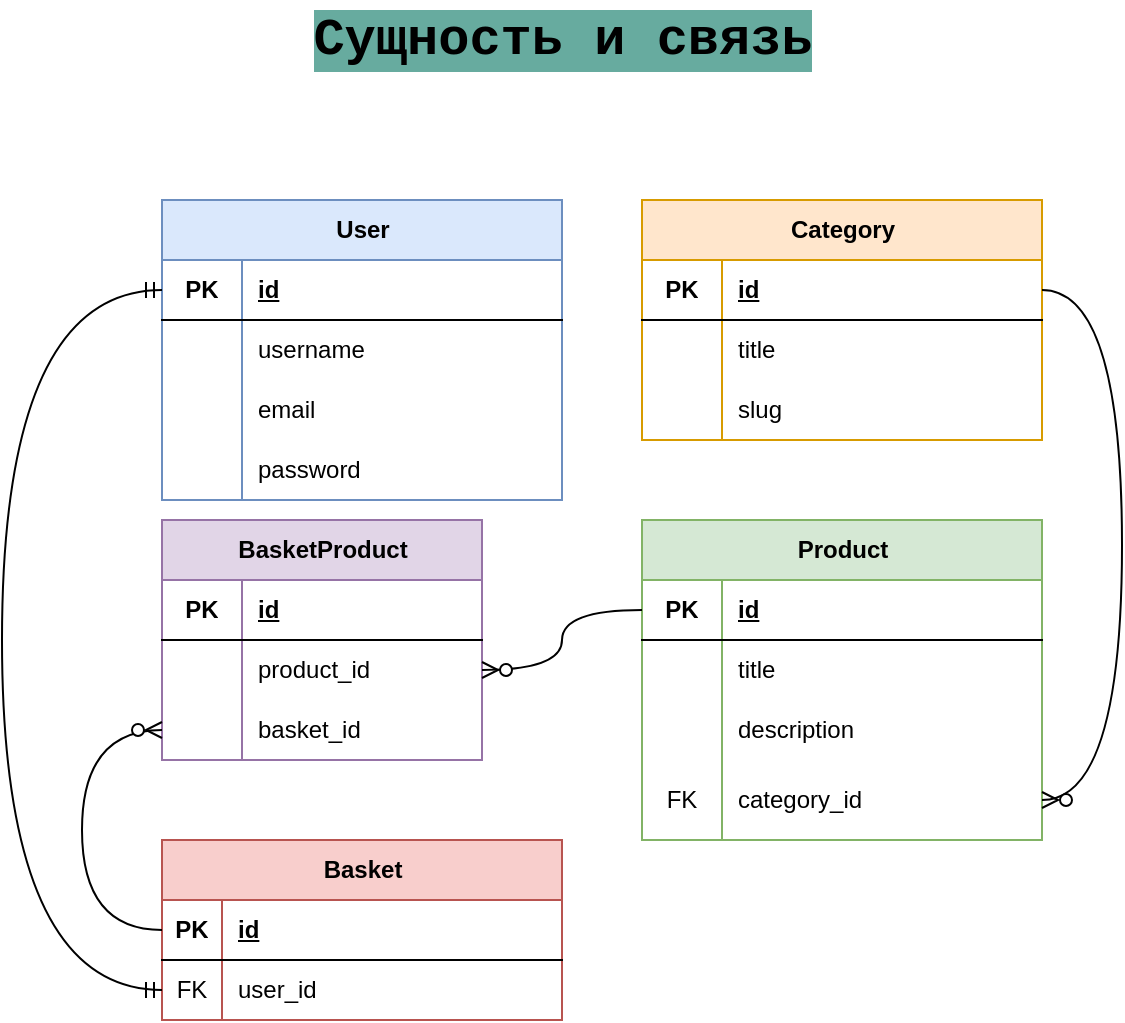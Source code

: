 <mxfile version="25.0.1">
  <diagram name="Страница — 1" id="kVejoXZJusIypEpfNUad">
    <mxGraphModel dx="1434" dy="778" grid="1" gridSize="10" guides="1" tooltips="1" connect="1" arrows="1" fold="1" page="1" pageScale="1" pageWidth="827" pageHeight="1169" math="0" shadow="0">
      <root>
        <mxCell id="0" />
        <mxCell id="1" parent="0" />
        <mxCell id="fBDcvhPQRqMNowicCML6-1" value="User" style="shape=table;startSize=30;container=1;collapsible=1;childLayout=tableLayout;fixedRows=1;rowLines=0;fontStyle=1;align=center;resizeLast=1;html=1;fillColor=#dae8fc;strokeColor=#6c8ebf;" parent="1" vertex="1">
          <mxGeometry x="214" y="140" width="200" height="150" as="geometry" />
        </mxCell>
        <mxCell id="fBDcvhPQRqMNowicCML6-2" value="" style="shape=tableRow;horizontal=0;startSize=0;swimlaneHead=0;swimlaneBody=0;fillColor=none;collapsible=0;dropTarget=0;points=[[0,0.5],[1,0.5]];portConstraint=eastwest;top=0;left=0;right=0;bottom=1;" parent="fBDcvhPQRqMNowicCML6-1" vertex="1">
          <mxGeometry y="30" width="200" height="30" as="geometry" />
        </mxCell>
        <mxCell id="fBDcvhPQRqMNowicCML6-3" value="PK" style="shape=partialRectangle;connectable=0;fillColor=none;top=0;left=0;bottom=0;right=0;fontStyle=1;overflow=hidden;whiteSpace=wrap;html=1;" parent="fBDcvhPQRqMNowicCML6-2" vertex="1">
          <mxGeometry width="40" height="30" as="geometry">
            <mxRectangle width="40" height="30" as="alternateBounds" />
          </mxGeometry>
        </mxCell>
        <mxCell id="fBDcvhPQRqMNowicCML6-4" value="id" style="shape=partialRectangle;connectable=0;fillColor=none;top=0;left=0;bottom=0;right=0;align=left;spacingLeft=6;fontStyle=5;overflow=hidden;whiteSpace=wrap;html=1;" parent="fBDcvhPQRqMNowicCML6-2" vertex="1">
          <mxGeometry x="40" width="160" height="30" as="geometry">
            <mxRectangle width="160" height="30" as="alternateBounds" />
          </mxGeometry>
        </mxCell>
        <mxCell id="fBDcvhPQRqMNowicCML6-5" value="" style="shape=tableRow;horizontal=0;startSize=0;swimlaneHead=0;swimlaneBody=0;fillColor=none;collapsible=0;dropTarget=0;points=[[0,0.5],[1,0.5]];portConstraint=eastwest;top=0;left=0;right=0;bottom=0;" parent="fBDcvhPQRqMNowicCML6-1" vertex="1">
          <mxGeometry y="60" width="200" height="30" as="geometry" />
        </mxCell>
        <mxCell id="fBDcvhPQRqMNowicCML6-6" value="" style="shape=partialRectangle;connectable=0;fillColor=none;top=0;left=0;bottom=0;right=0;editable=1;overflow=hidden;whiteSpace=wrap;html=1;" parent="fBDcvhPQRqMNowicCML6-5" vertex="1">
          <mxGeometry width="40" height="30" as="geometry">
            <mxRectangle width="40" height="30" as="alternateBounds" />
          </mxGeometry>
        </mxCell>
        <mxCell id="fBDcvhPQRqMNowicCML6-7" value="&lt;div&gt;username&lt;span style=&quot;white-space: pre;&quot;&gt;&#x9;&lt;/span&gt;&lt;/div&gt;" style="shape=partialRectangle;connectable=0;fillColor=none;top=0;left=0;bottom=0;right=0;align=left;spacingLeft=6;overflow=hidden;whiteSpace=wrap;html=1;" parent="fBDcvhPQRqMNowicCML6-5" vertex="1">
          <mxGeometry x="40" width="160" height="30" as="geometry">
            <mxRectangle width="160" height="30" as="alternateBounds" />
          </mxGeometry>
        </mxCell>
        <mxCell id="fBDcvhPQRqMNowicCML6-8" value="" style="shape=tableRow;horizontal=0;startSize=0;swimlaneHead=0;swimlaneBody=0;fillColor=none;collapsible=0;dropTarget=0;points=[[0,0.5],[1,0.5]];portConstraint=eastwest;top=0;left=0;right=0;bottom=0;" parent="fBDcvhPQRqMNowicCML6-1" vertex="1">
          <mxGeometry y="90" width="200" height="30" as="geometry" />
        </mxCell>
        <mxCell id="fBDcvhPQRqMNowicCML6-9" value="" style="shape=partialRectangle;connectable=0;fillColor=none;top=0;left=0;bottom=0;right=0;editable=1;overflow=hidden;whiteSpace=wrap;html=1;" parent="fBDcvhPQRqMNowicCML6-8" vertex="1">
          <mxGeometry width="40" height="30" as="geometry">
            <mxRectangle width="40" height="30" as="alternateBounds" />
          </mxGeometry>
        </mxCell>
        <mxCell id="fBDcvhPQRqMNowicCML6-10" value="email" style="shape=partialRectangle;connectable=0;fillColor=none;top=0;left=0;bottom=0;right=0;align=left;spacingLeft=6;overflow=hidden;whiteSpace=wrap;html=1;" parent="fBDcvhPQRqMNowicCML6-8" vertex="1">
          <mxGeometry x="40" width="160" height="30" as="geometry">
            <mxRectangle width="160" height="30" as="alternateBounds" />
          </mxGeometry>
        </mxCell>
        <mxCell id="fBDcvhPQRqMNowicCML6-11" value="" style="shape=tableRow;horizontal=0;startSize=0;swimlaneHead=0;swimlaneBody=0;fillColor=none;collapsible=0;dropTarget=0;points=[[0,0.5],[1,0.5]];portConstraint=eastwest;top=0;left=0;right=0;bottom=0;" parent="fBDcvhPQRqMNowicCML6-1" vertex="1">
          <mxGeometry y="120" width="200" height="30" as="geometry" />
        </mxCell>
        <mxCell id="fBDcvhPQRqMNowicCML6-12" value="" style="shape=partialRectangle;connectable=0;fillColor=none;top=0;left=0;bottom=0;right=0;editable=1;overflow=hidden;whiteSpace=wrap;html=1;" parent="fBDcvhPQRqMNowicCML6-11" vertex="1">
          <mxGeometry width="40" height="30" as="geometry">
            <mxRectangle width="40" height="30" as="alternateBounds" />
          </mxGeometry>
        </mxCell>
        <mxCell id="fBDcvhPQRqMNowicCML6-13" value="password" style="shape=partialRectangle;connectable=0;fillColor=none;top=0;left=0;bottom=0;right=0;align=left;spacingLeft=6;overflow=hidden;whiteSpace=wrap;html=1;" parent="fBDcvhPQRqMNowicCML6-11" vertex="1">
          <mxGeometry x="40" width="160" height="30" as="geometry">
            <mxRectangle width="160" height="30" as="alternateBounds" />
          </mxGeometry>
        </mxCell>
        <mxCell id="fBDcvhPQRqMNowicCML6-14" value="Category" style="shape=table;startSize=30;container=1;collapsible=1;childLayout=tableLayout;fixedRows=1;rowLines=0;fontStyle=1;align=center;resizeLast=1;html=1;fillColor=#ffe6cc;strokeColor=#d79b00;" parent="1" vertex="1">
          <mxGeometry x="454" y="140" width="200" height="120" as="geometry" />
        </mxCell>
        <mxCell id="fBDcvhPQRqMNowicCML6-15" value="" style="shape=tableRow;horizontal=0;startSize=0;swimlaneHead=0;swimlaneBody=0;fillColor=none;collapsible=0;dropTarget=0;points=[[0,0.5],[1,0.5]];portConstraint=eastwest;top=0;left=0;right=0;bottom=1;" parent="fBDcvhPQRqMNowicCML6-14" vertex="1">
          <mxGeometry y="30" width="200" height="30" as="geometry" />
        </mxCell>
        <mxCell id="fBDcvhPQRqMNowicCML6-16" value="PK" style="shape=partialRectangle;connectable=0;fillColor=none;top=0;left=0;bottom=0;right=0;fontStyle=1;overflow=hidden;whiteSpace=wrap;html=1;" parent="fBDcvhPQRqMNowicCML6-15" vertex="1">
          <mxGeometry width="40" height="30" as="geometry">
            <mxRectangle width="40" height="30" as="alternateBounds" />
          </mxGeometry>
        </mxCell>
        <mxCell id="fBDcvhPQRqMNowicCML6-17" value="id" style="shape=partialRectangle;connectable=0;fillColor=none;top=0;left=0;bottom=0;right=0;align=left;spacingLeft=6;fontStyle=5;overflow=hidden;whiteSpace=wrap;html=1;" parent="fBDcvhPQRqMNowicCML6-15" vertex="1">
          <mxGeometry x="40" width="160" height="30" as="geometry">
            <mxRectangle width="160" height="30" as="alternateBounds" />
          </mxGeometry>
        </mxCell>
        <mxCell id="fBDcvhPQRqMNowicCML6-18" value="" style="shape=tableRow;horizontal=0;startSize=0;swimlaneHead=0;swimlaneBody=0;fillColor=none;collapsible=0;dropTarget=0;points=[[0,0.5],[1,0.5]];portConstraint=eastwest;top=0;left=0;right=0;bottom=0;" parent="fBDcvhPQRqMNowicCML6-14" vertex="1">
          <mxGeometry y="60" width="200" height="30" as="geometry" />
        </mxCell>
        <mxCell id="fBDcvhPQRqMNowicCML6-19" value="" style="shape=partialRectangle;connectable=0;fillColor=none;top=0;left=0;bottom=0;right=0;editable=1;overflow=hidden;whiteSpace=wrap;html=1;" parent="fBDcvhPQRqMNowicCML6-18" vertex="1">
          <mxGeometry width="40" height="30" as="geometry">
            <mxRectangle width="40" height="30" as="alternateBounds" />
          </mxGeometry>
        </mxCell>
        <mxCell id="fBDcvhPQRqMNowicCML6-20" value="title" style="shape=partialRectangle;connectable=0;fillColor=none;top=0;left=0;bottom=0;right=0;align=left;spacingLeft=6;overflow=hidden;whiteSpace=wrap;html=1;" parent="fBDcvhPQRqMNowicCML6-18" vertex="1">
          <mxGeometry x="40" width="160" height="30" as="geometry">
            <mxRectangle width="160" height="30" as="alternateBounds" />
          </mxGeometry>
        </mxCell>
        <mxCell id="fBDcvhPQRqMNowicCML6-21" value="" style="shape=tableRow;horizontal=0;startSize=0;swimlaneHead=0;swimlaneBody=0;fillColor=none;collapsible=0;dropTarget=0;points=[[0,0.5],[1,0.5]];portConstraint=eastwest;top=0;left=0;right=0;bottom=0;" parent="fBDcvhPQRqMNowicCML6-14" vertex="1">
          <mxGeometry y="90" width="200" height="30" as="geometry" />
        </mxCell>
        <mxCell id="fBDcvhPQRqMNowicCML6-22" value="" style="shape=partialRectangle;connectable=0;fillColor=none;top=0;left=0;bottom=0;right=0;editable=1;overflow=hidden;whiteSpace=wrap;html=1;" parent="fBDcvhPQRqMNowicCML6-21" vertex="1">
          <mxGeometry width="40" height="30" as="geometry">
            <mxRectangle width="40" height="30" as="alternateBounds" />
          </mxGeometry>
        </mxCell>
        <mxCell id="fBDcvhPQRqMNowicCML6-23" value="slug" style="shape=partialRectangle;connectable=0;fillColor=none;top=0;left=0;bottom=0;right=0;align=left;spacingLeft=6;overflow=hidden;whiteSpace=wrap;html=1;" parent="fBDcvhPQRqMNowicCML6-21" vertex="1">
          <mxGeometry x="40" width="160" height="30" as="geometry">
            <mxRectangle width="160" height="30" as="alternateBounds" />
          </mxGeometry>
        </mxCell>
        <mxCell id="fBDcvhPQRqMNowicCML6-27" value="Product" style="shape=table;startSize=30;container=1;collapsible=1;childLayout=tableLayout;fixedRows=1;rowLines=0;fontStyle=1;align=center;resizeLast=1;html=1;fillColor=#d5e8d4;strokeColor=#82b366;" parent="1" vertex="1">
          <mxGeometry x="454" y="300" width="200" height="160" as="geometry" />
        </mxCell>
        <mxCell id="fBDcvhPQRqMNowicCML6-28" value="" style="shape=tableRow;horizontal=0;startSize=0;swimlaneHead=0;swimlaneBody=0;fillColor=none;collapsible=0;dropTarget=0;points=[[0,0.5],[1,0.5]];portConstraint=eastwest;top=0;left=0;right=0;bottom=1;" parent="fBDcvhPQRqMNowicCML6-27" vertex="1">
          <mxGeometry y="30" width="200" height="30" as="geometry" />
        </mxCell>
        <mxCell id="fBDcvhPQRqMNowicCML6-29" value="PK" style="shape=partialRectangle;connectable=0;fillColor=none;top=0;left=0;bottom=0;right=0;fontStyle=1;overflow=hidden;whiteSpace=wrap;html=1;" parent="fBDcvhPQRqMNowicCML6-28" vertex="1">
          <mxGeometry width="40" height="30" as="geometry">
            <mxRectangle width="40" height="30" as="alternateBounds" />
          </mxGeometry>
        </mxCell>
        <mxCell id="fBDcvhPQRqMNowicCML6-30" value="id" style="shape=partialRectangle;connectable=0;fillColor=none;top=0;left=0;bottom=0;right=0;align=left;spacingLeft=6;fontStyle=5;overflow=hidden;whiteSpace=wrap;html=1;" parent="fBDcvhPQRqMNowicCML6-28" vertex="1">
          <mxGeometry x="40" width="160" height="30" as="geometry">
            <mxRectangle width="160" height="30" as="alternateBounds" />
          </mxGeometry>
        </mxCell>
        <mxCell id="fBDcvhPQRqMNowicCML6-31" value="" style="shape=tableRow;horizontal=0;startSize=0;swimlaneHead=0;swimlaneBody=0;fillColor=none;collapsible=0;dropTarget=0;points=[[0,0.5],[1,0.5]];portConstraint=eastwest;top=0;left=0;right=0;bottom=0;" parent="fBDcvhPQRqMNowicCML6-27" vertex="1">
          <mxGeometry y="60" width="200" height="30" as="geometry" />
        </mxCell>
        <mxCell id="fBDcvhPQRqMNowicCML6-32" value="" style="shape=partialRectangle;connectable=0;fillColor=none;top=0;left=0;bottom=0;right=0;editable=1;overflow=hidden;whiteSpace=wrap;html=1;" parent="fBDcvhPQRqMNowicCML6-31" vertex="1">
          <mxGeometry width="40" height="30" as="geometry">
            <mxRectangle width="40" height="30" as="alternateBounds" />
          </mxGeometry>
        </mxCell>
        <mxCell id="fBDcvhPQRqMNowicCML6-33" value="title" style="shape=partialRectangle;connectable=0;fillColor=none;top=0;left=0;bottom=0;right=0;align=left;spacingLeft=6;overflow=hidden;whiteSpace=wrap;html=1;" parent="fBDcvhPQRqMNowicCML6-31" vertex="1">
          <mxGeometry x="40" width="160" height="30" as="geometry">
            <mxRectangle width="160" height="30" as="alternateBounds" />
          </mxGeometry>
        </mxCell>
        <mxCell id="fBDcvhPQRqMNowicCML6-34" value="" style="shape=tableRow;horizontal=0;startSize=0;swimlaneHead=0;swimlaneBody=0;fillColor=none;collapsible=0;dropTarget=0;points=[[0,0.5],[1,0.5]];portConstraint=eastwest;top=0;left=0;right=0;bottom=0;" parent="fBDcvhPQRqMNowicCML6-27" vertex="1">
          <mxGeometry y="90" width="200" height="30" as="geometry" />
        </mxCell>
        <mxCell id="fBDcvhPQRqMNowicCML6-35" value="" style="shape=partialRectangle;connectable=0;fillColor=none;top=0;left=0;bottom=0;right=0;editable=1;overflow=hidden;whiteSpace=wrap;html=1;" parent="fBDcvhPQRqMNowicCML6-34" vertex="1">
          <mxGeometry width="40" height="30" as="geometry">
            <mxRectangle width="40" height="30" as="alternateBounds" />
          </mxGeometry>
        </mxCell>
        <mxCell id="fBDcvhPQRqMNowicCML6-36" value="description" style="shape=partialRectangle;connectable=0;fillColor=none;top=0;left=0;bottom=0;right=0;align=left;spacingLeft=6;overflow=hidden;whiteSpace=wrap;html=1;" parent="fBDcvhPQRqMNowicCML6-34" vertex="1">
          <mxGeometry x="40" width="160" height="30" as="geometry">
            <mxRectangle width="160" height="30" as="alternateBounds" />
          </mxGeometry>
        </mxCell>
        <mxCell id="fBDcvhPQRqMNowicCML6-37" value="" style="shape=tableRow;horizontal=0;startSize=0;swimlaneHead=0;swimlaneBody=0;fillColor=none;collapsible=0;dropTarget=0;points=[[0,0.5],[1,0.5]];portConstraint=eastwest;top=0;left=0;right=0;bottom=0;" parent="fBDcvhPQRqMNowicCML6-27" vertex="1">
          <mxGeometry y="120" width="200" height="40" as="geometry" />
        </mxCell>
        <mxCell id="fBDcvhPQRqMNowicCML6-38" value="FK" style="shape=partialRectangle;connectable=0;fillColor=none;top=0;left=0;bottom=0;right=0;fontStyle=0;overflow=hidden;whiteSpace=wrap;html=1;" parent="fBDcvhPQRqMNowicCML6-37" vertex="1">
          <mxGeometry width="40" height="40" as="geometry">
            <mxRectangle width="40" height="40" as="alternateBounds" />
          </mxGeometry>
        </mxCell>
        <mxCell id="fBDcvhPQRqMNowicCML6-39" value="category_id" style="shape=partialRectangle;connectable=0;fillColor=none;top=0;left=0;bottom=0;right=0;align=left;spacingLeft=6;fontStyle=0;overflow=hidden;whiteSpace=wrap;html=1;" parent="fBDcvhPQRqMNowicCML6-37" vertex="1">
          <mxGeometry x="40" width="160" height="40" as="geometry">
            <mxRectangle width="160" height="40" as="alternateBounds" />
          </mxGeometry>
        </mxCell>
        <mxCell id="fBDcvhPQRqMNowicCML6-40" value="" style="edgeStyle=orthogonalEdgeStyle;fontSize=12;html=1;endArrow=ERzeroToMany;endFill=1;rounded=0;exitX=1;exitY=0.5;exitDx=0;exitDy=0;entryX=1;entryY=0.5;entryDx=0;entryDy=0;curved=1;" parent="1" source="fBDcvhPQRqMNowicCML6-15" target="fBDcvhPQRqMNowicCML6-37" edge="1">
          <mxGeometry width="100" height="100" relative="1" as="geometry">
            <mxPoint x="374" y="520" as="sourcePoint" />
            <mxPoint x="474" y="420" as="targetPoint" />
            <Array as="points">
              <mxPoint x="694" y="185" />
              <mxPoint x="694" y="440" />
            </Array>
          </mxGeometry>
        </mxCell>
        <mxCell id="fBDcvhPQRqMNowicCML6-41" value="Basket" style="shape=table;startSize=30;container=1;collapsible=1;childLayout=tableLayout;fixedRows=1;rowLines=0;fontStyle=1;align=center;resizeLast=1;html=1;fillColor=#f8cecc;strokeColor=#b85450;" parent="1" vertex="1">
          <mxGeometry x="214" y="460" width="200" height="90" as="geometry" />
        </mxCell>
        <mxCell id="fBDcvhPQRqMNowicCML6-42" value="" style="shape=tableRow;horizontal=0;startSize=0;swimlaneHead=0;swimlaneBody=0;fillColor=none;collapsible=0;dropTarget=0;points=[[0,0.5],[1,0.5]];portConstraint=eastwest;top=0;left=0;right=0;bottom=1;" parent="fBDcvhPQRqMNowicCML6-41" vertex="1">
          <mxGeometry y="30" width="200" height="30" as="geometry" />
        </mxCell>
        <mxCell id="fBDcvhPQRqMNowicCML6-43" value="PK" style="shape=partialRectangle;connectable=0;fillColor=none;top=0;left=0;bottom=0;right=0;fontStyle=1;overflow=hidden;whiteSpace=wrap;html=1;" parent="fBDcvhPQRqMNowicCML6-42" vertex="1">
          <mxGeometry width="30" height="30" as="geometry">
            <mxRectangle width="30" height="30" as="alternateBounds" />
          </mxGeometry>
        </mxCell>
        <mxCell id="fBDcvhPQRqMNowicCML6-44" value="id" style="shape=partialRectangle;connectable=0;fillColor=none;top=0;left=0;bottom=0;right=0;align=left;spacingLeft=6;fontStyle=5;overflow=hidden;whiteSpace=wrap;html=1;" parent="fBDcvhPQRqMNowicCML6-42" vertex="1">
          <mxGeometry x="30" width="170" height="30" as="geometry">
            <mxRectangle width="170" height="30" as="alternateBounds" />
          </mxGeometry>
        </mxCell>
        <mxCell id="fBDcvhPQRqMNowicCML6-45" value="" style="shape=tableRow;horizontal=0;startSize=0;swimlaneHead=0;swimlaneBody=0;fillColor=none;collapsible=0;dropTarget=0;points=[[0,0.5],[1,0.5]];portConstraint=eastwest;top=0;left=0;right=0;bottom=0;" parent="fBDcvhPQRqMNowicCML6-41" vertex="1">
          <mxGeometry y="60" width="200" height="30" as="geometry" />
        </mxCell>
        <mxCell id="fBDcvhPQRqMNowicCML6-46" value="FK" style="shape=partialRectangle;connectable=0;fillColor=none;top=0;left=0;bottom=0;right=0;editable=1;overflow=hidden;whiteSpace=wrap;html=1;" parent="fBDcvhPQRqMNowicCML6-45" vertex="1">
          <mxGeometry width="30" height="30" as="geometry">
            <mxRectangle width="30" height="30" as="alternateBounds" />
          </mxGeometry>
        </mxCell>
        <mxCell id="fBDcvhPQRqMNowicCML6-47" value="user_id" style="shape=partialRectangle;connectable=0;fillColor=none;top=0;left=0;bottom=0;right=0;align=left;spacingLeft=6;overflow=hidden;whiteSpace=wrap;html=1;" parent="fBDcvhPQRqMNowicCML6-45" vertex="1">
          <mxGeometry x="30" width="170" height="30" as="geometry">
            <mxRectangle width="170" height="30" as="alternateBounds" />
          </mxGeometry>
        </mxCell>
        <mxCell id="fBDcvhPQRqMNowicCML6-54" value="BasketProduct" style="shape=table;startSize=30;container=1;collapsible=1;childLayout=tableLayout;fixedRows=1;rowLines=0;fontStyle=1;align=center;resizeLast=1;html=1;fillColor=#e1d5e7;strokeColor=#9673a6;" parent="1" vertex="1">
          <mxGeometry x="214" y="300" width="160" height="120" as="geometry" />
        </mxCell>
        <mxCell id="fBDcvhPQRqMNowicCML6-55" value="" style="shape=tableRow;horizontal=0;startSize=0;swimlaneHead=0;swimlaneBody=0;fillColor=none;collapsible=0;dropTarget=0;points=[[0,0.5],[1,0.5]];portConstraint=eastwest;top=0;left=0;right=0;bottom=1;" parent="fBDcvhPQRqMNowicCML6-54" vertex="1">
          <mxGeometry y="30" width="160" height="30" as="geometry" />
        </mxCell>
        <mxCell id="fBDcvhPQRqMNowicCML6-56" value="PK" style="shape=partialRectangle;connectable=0;fillColor=none;top=0;left=0;bottom=0;right=0;fontStyle=1;overflow=hidden;whiteSpace=wrap;html=1;" parent="fBDcvhPQRqMNowicCML6-55" vertex="1">
          <mxGeometry width="40" height="30" as="geometry">
            <mxRectangle width="40" height="30" as="alternateBounds" />
          </mxGeometry>
        </mxCell>
        <mxCell id="fBDcvhPQRqMNowicCML6-57" value="id" style="shape=partialRectangle;connectable=0;fillColor=none;top=0;left=0;bottom=0;right=0;align=left;spacingLeft=6;fontStyle=5;overflow=hidden;whiteSpace=wrap;html=1;" parent="fBDcvhPQRqMNowicCML6-55" vertex="1">
          <mxGeometry x="40" width="120" height="30" as="geometry">
            <mxRectangle width="120" height="30" as="alternateBounds" />
          </mxGeometry>
        </mxCell>
        <mxCell id="fBDcvhPQRqMNowicCML6-58" value="" style="shape=tableRow;horizontal=0;startSize=0;swimlaneHead=0;swimlaneBody=0;fillColor=none;collapsible=0;dropTarget=0;points=[[0,0.5],[1,0.5]];portConstraint=eastwest;top=0;left=0;right=0;bottom=0;" parent="fBDcvhPQRqMNowicCML6-54" vertex="1">
          <mxGeometry y="60" width="160" height="30" as="geometry" />
        </mxCell>
        <mxCell id="fBDcvhPQRqMNowicCML6-59" value="" style="shape=partialRectangle;connectable=0;fillColor=none;top=0;left=0;bottom=0;right=0;editable=1;overflow=hidden;whiteSpace=wrap;html=1;" parent="fBDcvhPQRqMNowicCML6-58" vertex="1">
          <mxGeometry width="40" height="30" as="geometry">
            <mxRectangle width="40" height="30" as="alternateBounds" />
          </mxGeometry>
        </mxCell>
        <mxCell id="fBDcvhPQRqMNowicCML6-60" value="product_id" style="shape=partialRectangle;connectable=0;fillColor=none;top=0;left=0;bottom=0;right=0;align=left;spacingLeft=6;overflow=hidden;whiteSpace=wrap;html=1;" parent="fBDcvhPQRqMNowicCML6-58" vertex="1">
          <mxGeometry x="40" width="120" height="30" as="geometry">
            <mxRectangle width="120" height="30" as="alternateBounds" />
          </mxGeometry>
        </mxCell>
        <mxCell id="fBDcvhPQRqMNowicCML6-61" value="" style="shape=tableRow;horizontal=0;startSize=0;swimlaneHead=0;swimlaneBody=0;fillColor=none;collapsible=0;dropTarget=0;points=[[0,0.5],[1,0.5]];portConstraint=eastwest;top=0;left=0;right=0;bottom=0;" parent="fBDcvhPQRqMNowicCML6-54" vertex="1">
          <mxGeometry y="90" width="160" height="30" as="geometry" />
        </mxCell>
        <mxCell id="fBDcvhPQRqMNowicCML6-62" value="" style="shape=partialRectangle;connectable=0;fillColor=none;top=0;left=0;bottom=0;right=0;editable=1;overflow=hidden;whiteSpace=wrap;html=1;" parent="fBDcvhPQRqMNowicCML6-61" vertex="1">
          <mxGeometry width="40" height="30" as="geometry">
            <mxRectangle width="40" height="30" as="alternateBounds" />
          </mxGeometry>
        </mxCell>
        <mxCell id="fBDcvhPQRqMNowicCML6-63" value="basket_id" style="shape=partialRectangle;connectable=0;fillColor=none;top=0;left=0;bottom=0;right=0;align=left;spacingLeft=6;overflow=hidden;whiteSpace=wrap;html=1;" parent="fBDcvhPQRqMNowicCML6-61" vertex="1">
          <mxGeometry x="40" width="120" height="30" as="geometry">
            <mxRectangle width="120" height="30" as="alternateBounds" />
          </mxGeometry>
        </mxCell>
        <mxCell id="fBDcvhPQRqMNowicCML6-67" value="" style="edgeStyle=orthogonalEdgeStyle;fontSize=12;html=1;endArrow=ERzeroToMany;endFill=1;rounded=0;exitX=0;exitY=0.5;exitDx=0;exitDy=0;entryX=1;entryY=0.5;entryDx=0;entryDy=0;curved=1;" parent="1" source="fBDcvhPQRqMNowicCML6-28" target="fBDcvhPQRqMNowicCML6-58" edge="1">
          <mxGeometry width="100" height="100" relative="1" as="geometry">
            <mxPoint x="484" y="620" as="sourcePoint" />
            <mxPoint x="584" y="520" as="targetPoint" />
            <Array as="points">
              <mxPoint x="414" y="345" />
              <mxPoint x="414" y="375" />
            </Array>
          </mxGeometry>
        </mxCell>
        <mxCell id="fBDcvhPQRqMNowicCML6-68" value="" style="edgeStyle=orthogonalEdgeStyle;fontSize=12;html=1;endArrow=ERzeroToMany;endFill=1;rounded=0;entryX=0;entryY=0.5;entryDx=0;entryDy=0;exitX=0;exitY=0.5;exitDx=0;exitDy=0;curved=1;" parent="1" source="fBDcvhPQRqMNowicCML6-42" target="fBDcvhPQRqMNowicCML6-61" edge="1">
          <mxGeometry width="100" height="100" relative="1" as="geometry">
            <mxPoint x="124" y="650" as="sourcePoint" />
            <mxPoint x="224" y="550" as="targetPoint" />
            <Array as="points">
              <mxPoint x="174" y="505" />
              <mxPoint x="174" y="405" />
            </Array>
          </mxGeometry>
        </mxCell>
        <mxCell id="fBDcvhPQRqMNowicCML6-69" value="" style="edgeStyle=orthogonalEdgeStyle;fontSize=12;html=1;endArrow=ERmandOne;startArrow=ERmandOne;rounded=0;entryX=0;entryY=0.5;entryDx=0;entryDy=0;exitX=0;exitY=0.5;exitDx=0;exitDy=0;elbow=vertical;curved=1;" parent="1" source="fBDcvhPQRqMNowicCML6-45" target="fBDcvhPQRqMNowicCML6-2" edge="1">
          <mxGeometry width="100" height="100" relative="1" as="geometry">
            <mxPoint x="124" y="360" as="sourcePoint" />
            <mxPoint x="224" y="260" as="targetPoint" />
            <Array as="points">
              <mxPoint x="134" y="535" />
              <mxPoint x="134" y="185" />
            </Array>
          </mxGeometry>
        </mxCell>
        <mxCell id="734eyTE8SXIwoAON3j_R-1" value="Сущность и связь" style="text;strokeColor=none;fillColor=none;html=1;fontSize=26;fontStyle=1;verticalAlign=middle;align=center;fontFamily=Courier New;labelBackgroundColor=#67AB9F;labelBorderColor=none;" vertex="1" parent="1">
          <mxGeometry x="294" y="40" width="240" height="40" as="geometry" />
        </mxCell>
      </root>
    </mxGraphModel>
  </diagram>
</mxfile>
